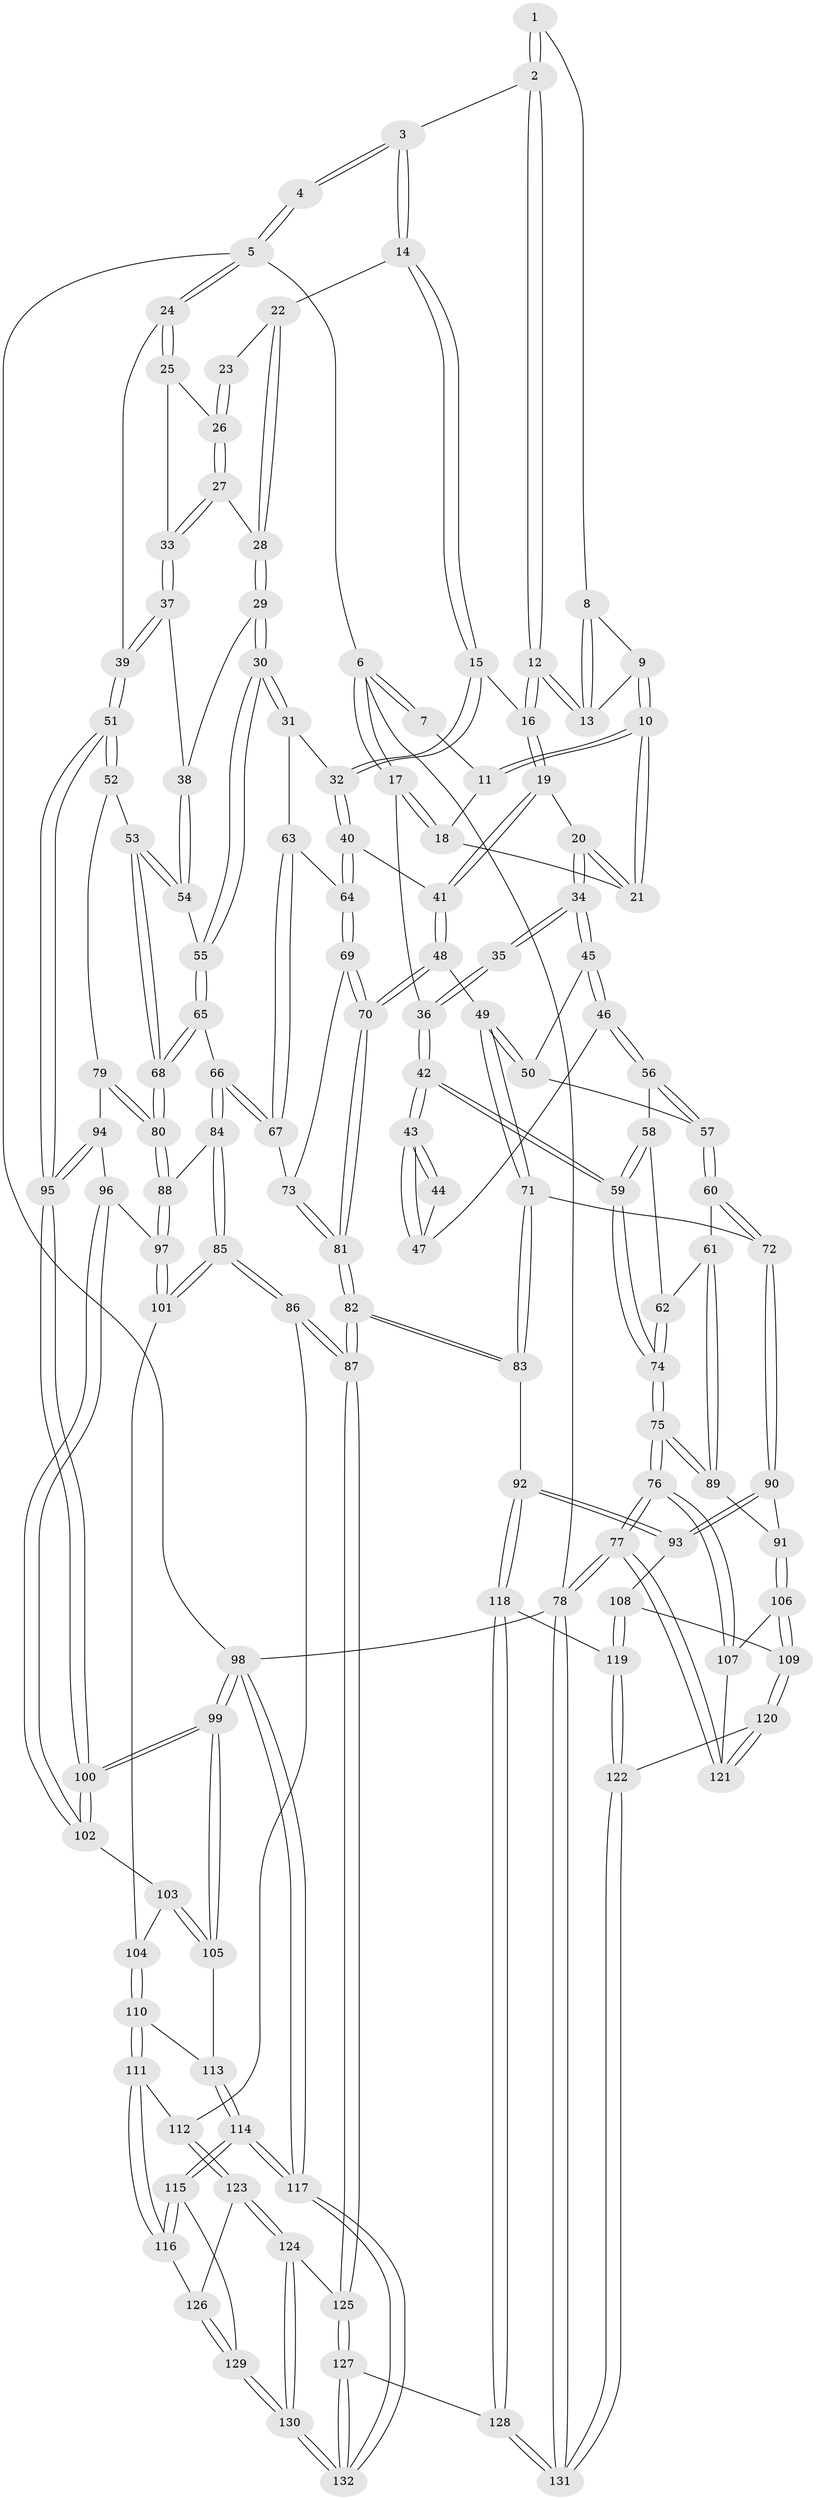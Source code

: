 // Generated by graph-tools (version 1.1) at 2025/11/02/27/25 16:11:56]
// undirected, 132 vertices, 327 edges
graph export_dot {
graph [start="1"]
  node [color=gray90,style=filled];
  1 [pos="+0.369756438494349+0"];
  2 [pos="+0.5690029919142815+0"];
  3 [pos="+0.5892609213747395+0"];
  4 [pos="+1+0"];
  5 [pos="+1+0"];
  6 [pos="+0+0"];
  7 [pos="+0.25194441489628827+0"];
  8 [pos="+0.369328856394718+0"];
  9 [pos="+0.32293712965519983+0.04194431154554513"];
  10 [pos="+0.2649105636005627+0.11471487151090437"];
  11 [pos="+0.2216066676795562+0.036899513577354076"];
  12 [pos="+0.4543809387447194+0.12745477689407456"];
  13 [pos="+0.43615295252514874+0.09739680019131142"];
  14 [pos="+0.6118472829185221+0.10396756538633974"];
  15 [pos="+0.5034104739811952+0.18956082052046103"];
  16 [pos="+0.47039162124133277+0.17900174368260652"];
  17 [pos="+0+0"];
  18 [pos="+0.04451454964300093+0.052339873258248806"];
  19 [pos="+0.3193018076037686+0.221364191985802"];
  20 [pos="+0.2779321055249009+0.21555408626065115"];
  21 [pos="+0.2615016061695191+0.15897764478562326"];
  22 [pos="+0.6878508988686872+0.12289593236571843"];
  23 [pos="+0.9689198394915757+0"];
  24 [pos="+1+0.06930107598202684"];
  25 [pos="+0.9136377244907747+0.1909413338289349"];
  26 [pos="+0.8256608654873264+0.1598641274733413"];
  27 [pos="+0.782129512001114+0.19316324203850416"];
  28 [pos="+0.756193366748484+0.20034682582744562"];
  29 [pos="+0.7279414257337529+0.29487756587271774"];
  30 [pos="+0.6729823065209402+0.3505786378247458"];
  31 [pos="+0.653044555896688+0.3464874245091767"];
  32 [pos="+0.530003417175902+0.2504635798473333"];
  33 [pos="+0.8801327761181449+0.26166805174193775"];
  34 [pos="+0.2416633172566593+0.24506067765084483"];
  35 [pos="+0.1955538593350148+0.24077599760292046"];
  36 [pos="+0+0"];
  37 [pos="+0.9001867631956734+0.3160237203592499"];
  38 [pos="+0.8665518034633992+0.33180676165452105"];
  39 [pos="+1+0.3661830607982931"];
  40 [pos="+0.4469012712421734+0.39760362291809925"];
  41 [pos="+0.3983334347345296+0.4097016369822534"];
  42 [pos="+0+0.290677443318773"];
  43 [pos="+0+0.31373589154359227"];
  44 [pos="+0.11816090002607534+0.2873005385492747"];
  45 [pos="+0.2405845859974476+0.2502747712900093"];
  46 [pos="+0.10070174274165931+0.38029290010211214"];
  47 [pos="+0.09949149080151165+0.3795126613111816"];
  48 [pos="+0.36757494367990334+0.44766056707838703"];
  49 [pos="+0.3423131072603861+0.4639259582221394"];
  50 [pos="+0.23910828055174627+0.3285928273875733"];
  51 [pos="+1+0.396710168618932"];
  52 [pos="+0.8591788930760523+0.4685141823669215"];
  53 [pos="+0.8476261583227856+0.46145786467921907"];
  54 [pos="+0.8453365479428283+0.39422466729089556"];
  55 [pos="+0.6743821897099124+0.35350255996677515"];
  56 [pos="+0.11410539418838225+0.40036135448664095"];
  57 [pos="+0.1789086270270044+0.43140794457600423"];
  58 [pos="+0.09091682184643306+0.4351499468783074"];
  59 [pos="+0+0.5191106017057513"];
  60 [pos="+0.2029530639001124+0.5002085172196878"];
  61 [pos="+0.15716277324076222+0.5208945151763851"];
  62 [pos="+0.08925354158177073+0.5066151181193341"];
  63 [pos="+0.568739765567579+0.4191125333178843"];
  64 [pos="+0.5158214030784288+0.44291151413371727"];
  65 [pos="+0.7137179237994332+0.4713992363867531"];
  66 [pos="+0.6229959328580846+0.5211379968466705"];
  67 [pos="+0.603941304366527+0.5178756800211242"];
  68 [pos="+0.7157827383526989+0.4731230394686504"];
  69 [pos="+0.516001178697385+0.4503342597926223"];
  70 [pos="+0.4853330273298068+0.5359138823753476"];
  71 [pos="+0.3126596903996201+0.5081688722787719"];
  72 [pos="+0.24185735170263808+0.5173223664965875"];
  73 [pos="+0.5833787458303421+0.5209808165078255"];
  74 [pos="+0+0.5622472679215266"];
  75 [pos="+0+0.6281609856243617"];
  76 [pos="+0+0.787343775491129"];
  77 [pos="+0+1"];
  78 [pos="+0+1"];
  79 [pos="+0.8697480196535053+0.5588347213072908"];
  80 [pos="+0.7408109899400792+0.5737387738547198"];
  81 [pos="+0.49524396283686617+0.5889507647163328"];
  82 [pos="+0.4632203214670196+0.7254173409231369"];
  83 [pos="+0.44067290476047966+0.7239668707111003"];
  84 [pos="+0.6219719595294557+0.5776567120982519"];
  85 [pos="+0.5857996205788599+0.7186132308199578"];
  86 [pos="+0.5717462296174365+0.7250975747404093"];
  87 [pos="+0.46640517053602437+0.7271161463158878"];
  88 [pos="+0.7405415070886406+0.5750812815703316"];
  89 [pos="+0.08927966428382185+0.6625477678381761"];
  90 [pos="+0.21097251060718364+0.6709220200354318"];
  91 [pos="+0.09687421245047526+0.6673522392156942"];
  92 [pos="+0.3609022048375978+0.7565419047188929"];
  93 [pos="+0.29047919211625794+0.7397286921673744"];
  94 [pos="+0.8728167568767848+0.5626269865348844"];
  95 [pos="+1+0.5367049411366263"];
  96 [pos="+0.8738467845459843+0.6354080618131472"];
  97 [pos="+0.7374505250716809+0.6091663410814807"];
  98 [pos="+1+1"];
  99 [pos="+1+0.8556392835503128"];
  100 [pos="+1+0.5720419464150617"];
  101 [pos="+0.7008294975010828+0.697829993672445"];
  102 [pos="+0.8856822515866206+0.66398526034985"];
  103 [pos="+0.8835294526765767+0.6712466207317959"];
  104 [pos="+0.7914917081527879+0.7556687528913599"];
  105 [pos="+0.9961500783433701+0.7892851471314178"];
  106 [pos="+0.12758615327446948+0.8187375882904645"];
  107 [pos="+0.11749389675722405+0.8219482358349803"];
  108 [pos="+0.1491969162809755+0.8200555297829858"];
  109 [pos="+0.13102337790160187+0.8200797853204131"];
  110 [pos="+0.7955799007020208+0.7672572638105594"];
  111 [pos="+0.7720451216899322+0.8287586206246486"];
  112 [pos="+0.6397173824784783+0.8390789937413371"];
  113 [pos="+0.8715512112335445+0.8102428484353379"];
  114 [pos="+0.8851923682405716+0.9741142024411137"];
  115 [pos="+0.8625615818112995+0.9611778081865819"];
  116 [pos="+0.7707887675696657+0.8383974253345964"];
  117 [pos="+1+1"];
  118 [pos="+0.30241118989506854+0.9014600262204551"];
  119 [pos="+0.2294593711153542+0.907875828318149"];
  120 [pos="+0.1374630298689992+0.9186970902202001"];
  121 [pos="+0.039518861970867715+0.9486351422533459"];
  122 [pos="+0.17973135999664985+0.9520086732553991"];
  123 [pos="+0.6591112143526563+0.9072687534297124"];
  124 [pos="+0.6450962286923488+0.9247191074514794"];
  125 [pos="+0.512517020065043+0.9996847884388026"];
  126 [pos="+0.719898393317849+0.9104832484127917"];
  127 [pos="+0.45082645226500667+1"];
  128 [pos="+0.40808081549295167+1"];
  129 [pos="+0.7400706221067703+0.9376635825080556"];
  130 [pos="+0.7156216288409645+1"];
  131 [pos="+0.10846644653371236+1"];
  132 [pos="+0.73595873674374+1"];
  1 -- 2;
  1 -- 2;
  1 -- 8;
  2 -- 3;
  2 -- 12;
  2 -- 12;
  3 -- 4;
  3 -- 4;
  3 -- 14;
  3 -- 14;
  4 -- 5;
  4 -- 5;
  5 -- 6;
  5 -- 24;
  5 -- 24;
  5 -- 98;
  6 -- 7;
  6 -- 7;
  6 -- 17;
  6 -- 17;
  6 -- 78;
  7 -- 11;
  8 -- 9;
  8 -- 13;
  8 -- 13;
  9 -- 10;
  9 -- 10;
  9 -- 13;
  10 -- 11;
  10 -- 11;
  10 -- 21;
  10 -- 21;
  11 -- 18;
  12 -- 13;
  12 -- 13;
  12 -- 16;
  12 -- 16;
  14 -- 15;
  14 -- 15;
  14 -- 22;
  15 -- 16;
  15 -- 32;
  15 -- 32;
  16 -- 19;
  16 -- 19;
  17 -- 18;
  17 -- 18;
  17 -- 36;
  18 -- 21;
  19 -- 20;
  19 -- 41;
  19 -- 41;
  20 -- 21;
  20 -- 21;
  20 -- 34;
  20 -- 34;
  22 -- 23;
  22 -- 28;
  22 -- 28;
  23 -- 26;
  23 -- 26;
  24 -- 25;
  24 -- 25;
  24 -- 39;
  25 -- 26;
  25 -- 33;
  26 -- 27;
  26 -- 27;
  27 -- 28;
  27 -- 33;
  27 -- 33;
  28 -- 29;
  28 -- 29;
  29 -- 30;
  29 -- 30;
  29 -- 38;
  30 -- 31;
  30 -- 31;
  30 -- 55;
  30 -- 55;
  31 -- 32;
  31 -- 63;
  32 -- 40;
  32 -- 40;
  33 -- 37;
  33 -- 37;
  34 -- 35;
  34 -- 35;
  34 -- 45;
  34 -- 45;
  35 -- 36;
  35 -- 36;
  36 -- 42;
  36 -- 42;
  37 -- 38;
  37 -- 39;
  37 -- 39;
  38 -- 54;
  38 -- 54;
  39 -- 51;
  39 -- 51;
  40 -- 41;
  40 -- 64;
  40 -- 64;
  41 -- 48;
  41 -- 48;
  42 -- 43;
  42 -- 43;
  42 -- 59;
  42 -- 59;
  43 -- 44;
  43 -- 44;
  43 -- 47;
  43 -- 47;
  44 -- 47;
  45 -- 46;
  45 -- 46;
  45 -- 50;
  46 -- 47;
  46 -- 56;
  46 -- 56;
  48 -- 49;
  48 -- 70;
  48 -- 70;
  49 -- 50;
  49 -- 50;
  49 -- 71;
  49 -- 71;
  50 -- 57;
  51 -- 52;
  51 -- 52;
  51 -- 95;
  51 -- 95;
  52 -- 53;
  52 -- 79;
  53 -- 54;
  53 -- 54;
  53 -- 68;
  53 -- 68;
  54 -- 55;
  55 -- 65;
  55 -- 65;
  56 -- 57;
  56 -- 57;
  56 -- 58;
  57 -- 60;
  57 -- 60;
  58 -- 59;
  58 -- 59;
  58 -- 62;
  59 -- 74;
  59 -- 74;
  60 -- 61;
  60 -- 72;
  60 -- 72;
  61 -- 62;
  61 -- 89;
  61 -- 89;
  62 -- 74;
  62 -- 74;
  63 -- 64;
  63 -- 67;
  63 -- 67;
  64 -- 69;
  64 -- 69;
  65 -- 66;
  65 -- 68;
  65 -- 68;
  66 -- 67;
  66 -- 67;
  66 -- 84;
  66 -- 84;
  67 -- 73;
  68 -- 80;
  68 -- 80;
  69 -- 70;
  69 -- 70;
  69 -- 73;
  70 -- 81;
  70 -- 81;
  71 -- 72;
  71 -- 83;
  71 -- 83;
  72 -- 90;
  72 -- 90;
  73 -- 81;
  73 -- 81;
  74 -- 75;
  74 -- 75;
  75 -- 76;
  75 -- 76;
  75 -- 89;
  75 -- 89;
  76 -- 77;
  76 -- 77;
  76 -- 107;
  76 -- 107;
  77 -- 78;
  77 -- 78;
  77 -- 121;
  77 -- 121;
  78 -- 131;
  78 -- 131;
  78 -- 98;
  79 -- 80;
  79 -- 80;
  79 -- 94;
  80 -- 88;
  80 -- 88;
  81 -- 82;
  81 -- 82;
  82 -- 83;
  82 -- 83;
  82 -- 87;
  82 -- 87;
  83 -- 92;
  84 -- 85;
  84 -- 85;
  84 -- 88;
  85 -- 86;
  85 -- 86;
  85 -- 101;
  85 -- 101;
  86 -- 87;
  86 -- 87;
  86 -- 112;
  87 -- 125;
  87 -- 125;
  88 -- 97;
  88 -- 97;
  89 -- 91;
  90 -- 91;
  90 -- 93;
  90 -- 93;
  91 -- 106;
  91 -- 106;
  92 -- 93;
  92 -- 93;
  92 -- 118;
  92 -- 118;
  93 -- 108;
  94 -- 95;
  94 -- 95;
  94 -- 96;
  95 -- 100;
  95 -- 100;
  96 -- 97;
  96 -- 102;
  96 -- 102;
  97 -- 101;
  97 -- 101;
  98 -- 99;
  98 -- 99;
  98 -- 117;
  98 -- 117;
  99 -- 100;
  99 -- 100;
  99 -- 105;
  99 -- 105;
  100 -- 102;
  100 -- 102;
  101 -- 104;
  102 -- 103;
  103 -- 104;
  103 -- 105;
  103 -- 105;
  104 -- 110;
  104 -- 110;
  105 -- 113;
  106 -- 107;
  106 -- 109;
  106 -- 109;
  107 -- 121;
  108 -- 109;
  108 -- 119;
  108 -- 119;
  109 -- 120;
  109 -- 120;
  110 -- 111;
  110 -- 111;
  110 -- 113;
  111 -- 112;
  111 -- 116;
  111 -- 116;
  112 -- 123;
  112 -- 123;
  113 -- 114;
  113 -- 114;
  114 -- 115;
  114 -- 115;
  114 -- 117;
  114 -- 117;
  115 -- 116;
  115 -- 116;
  115 -- 129;
  116 -- 126;
  117 -- 132;
  117 -- 132;
  118 -- 119;
  118 -- 128;
  118 -- 128;
  119 -- 122;
  119 -- 122;
  120 -- 121;
  120 -- 121;
  120 -- 122;
  122 -- 131;
  122 -- 131;
  123 -- 124;
  123 -- 124;
  123 -- 126;
  124 -- 125;
  124 -- 130;
  124 -- 130;
  125 -- 127;
  125 -- 127;
  126 -- 129;
  126 -- 129;
  127 -- 128;
  127 -- 132;
  127 -- 132;
  128 -- 131;
  128 -- 131;
  129 -- 130;
  129 -- 130;
  130 -- 132;
  130 -- 132;
}
